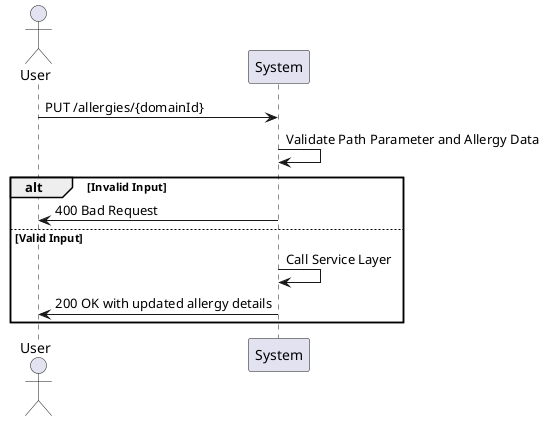 @startuml
actor User
participant System

User -> System: PUT /allergies/{domainId}
System -> System: Validate Path Parameter and Allergy Data
alt Invalid Input
    System -> User: 400 Bad Request
else Valid Input
    System -> System: Call Service Layer
    System -> User: 200 OK with updated allergy details
end
@enduml
